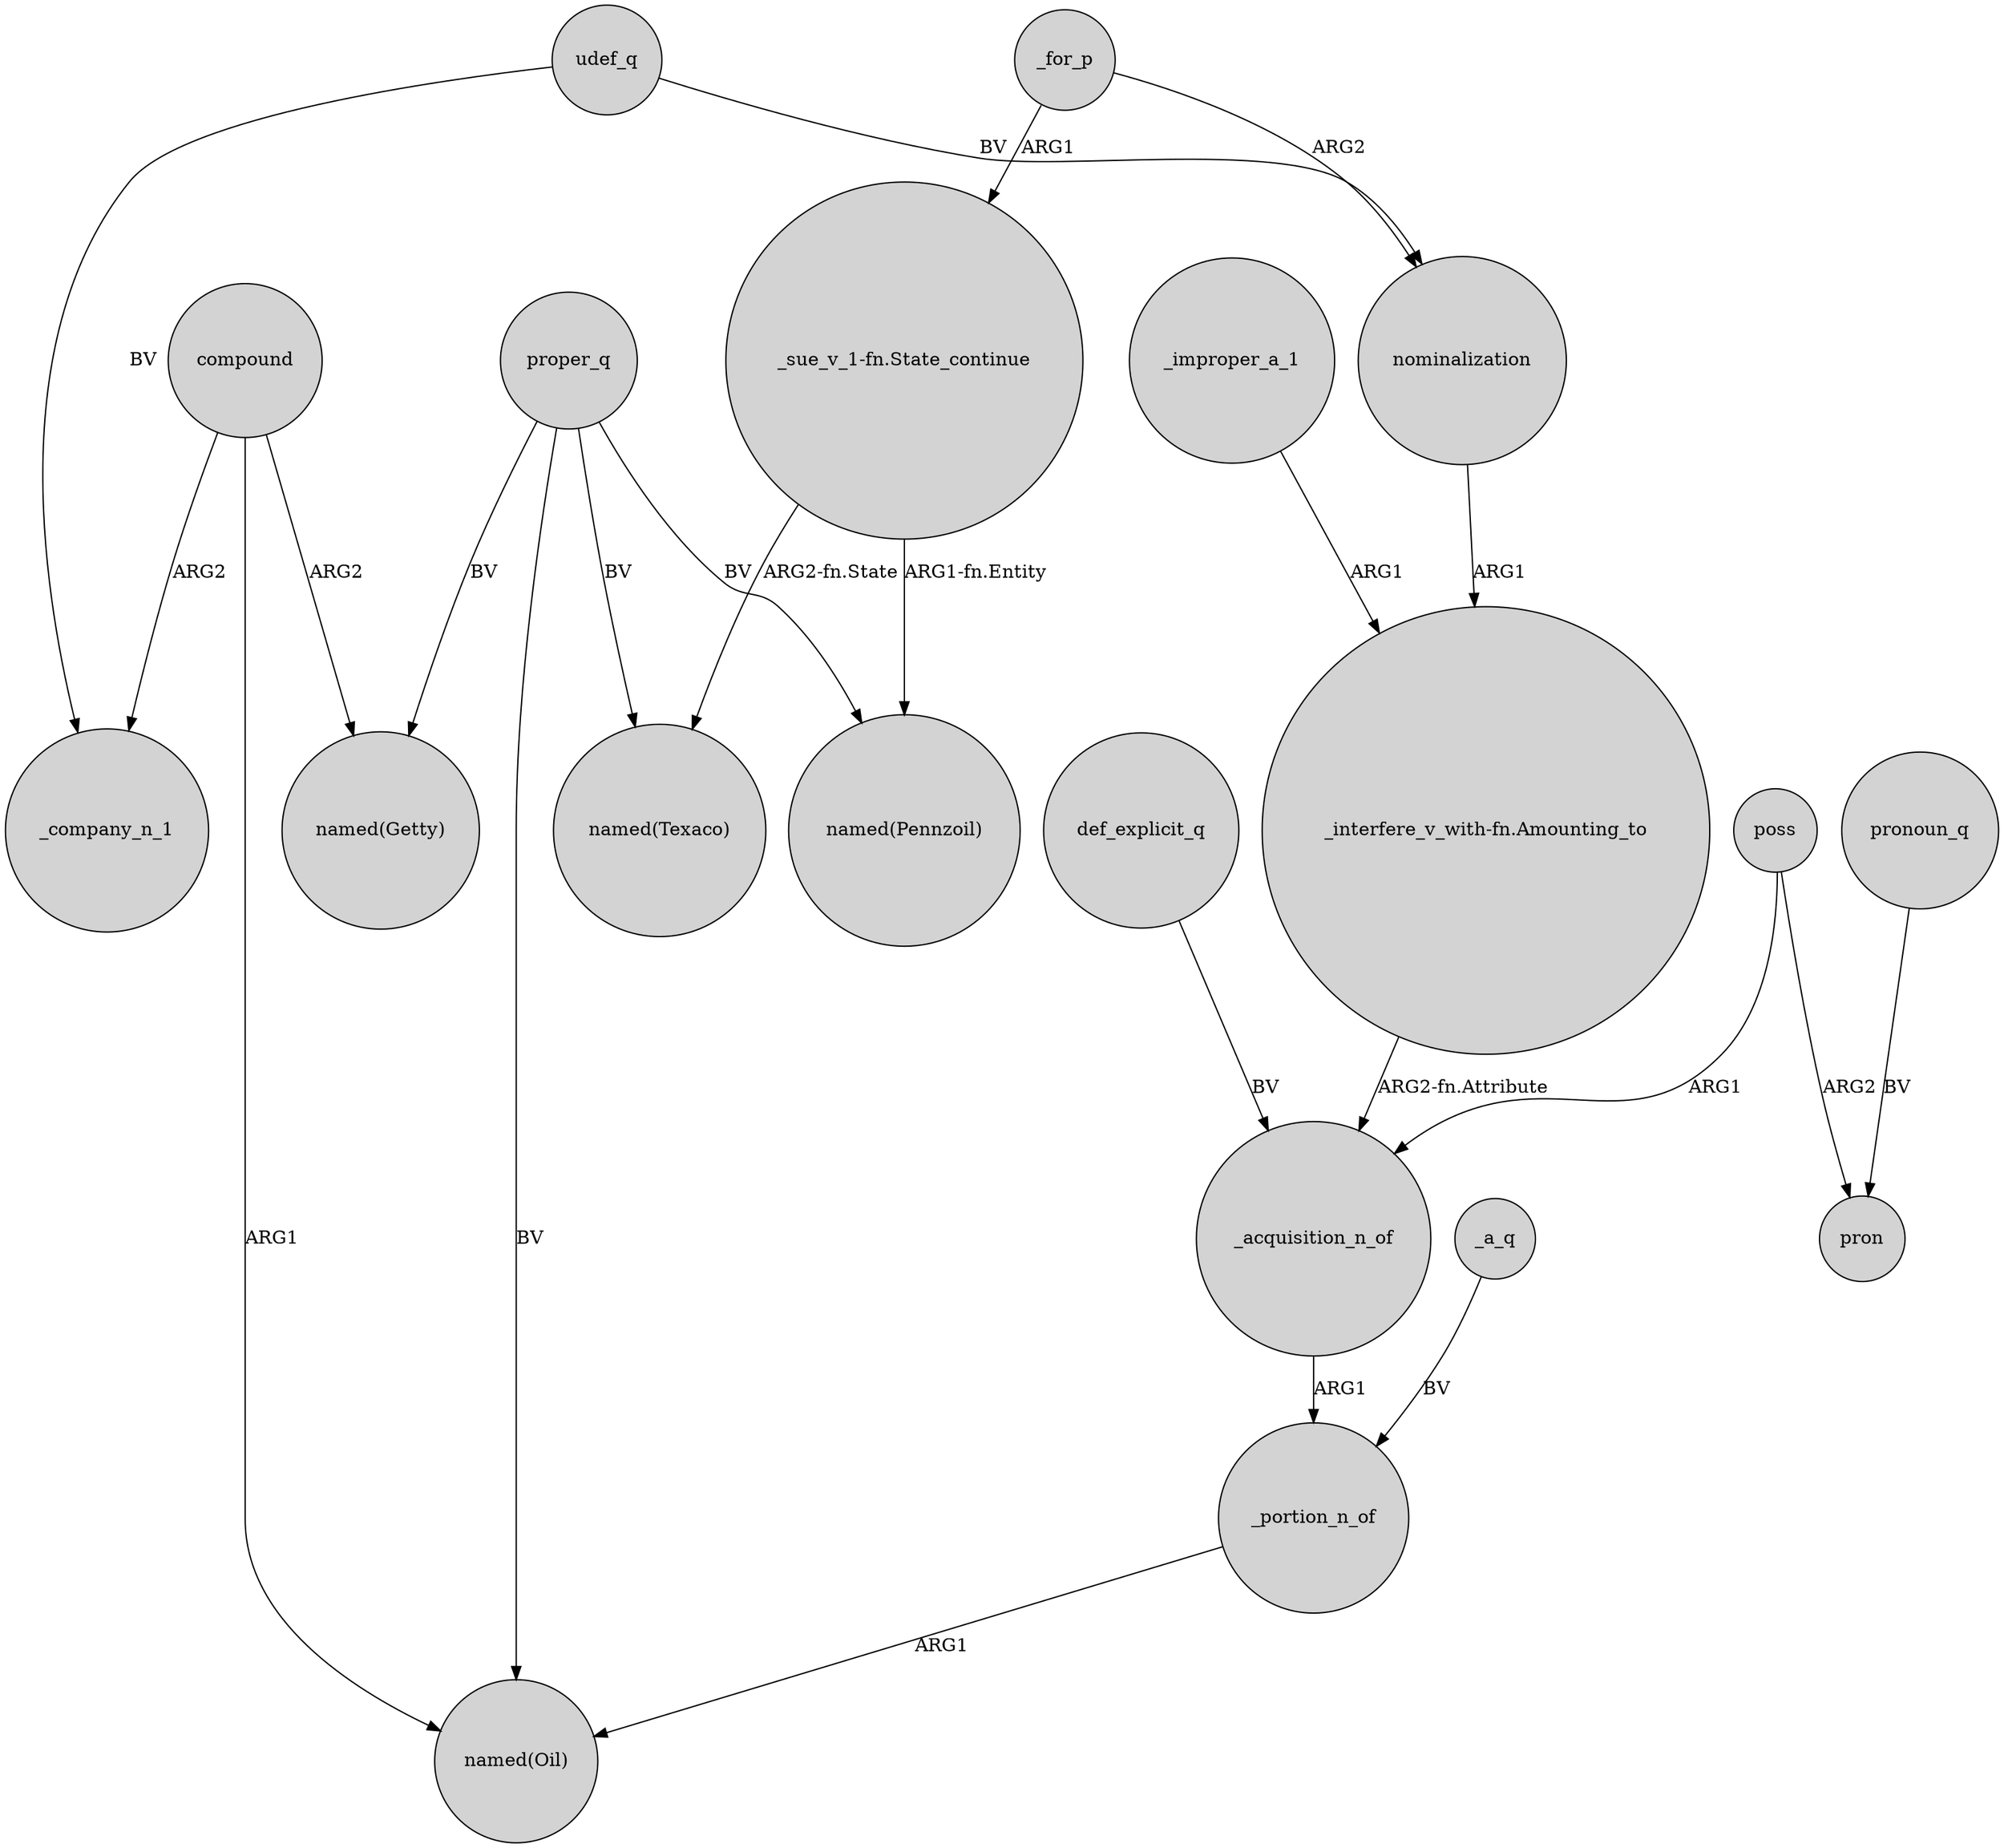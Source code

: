 digraph {
	node [shape=circle style=filled]
	proper_q -> "named(Getty)" [label=BV]
	nominalization -> "_interfere_v_with-fn.Amounting_to" [label=ARG1]
	compound -> _company_n_1 [label=ARG2]
	udef_q -> _company_n_1 [label=BV]
	udef_q -> nominalization [label=BV]
	proper_q -> "named(Texaco)" [label=BV]
	def_explicit_q -> _acquisition_n_of [label=BV]
	pronoun_q -> pron [label=BV]
	poss -> pron [label=ARG2]
	_portion_n_of -> "named(Oil)" [label=ARG1]
	_a_q -> _portion_n_of [label=BV]
	_for_p -> nominalization [label=ARG2]
	compound -> "named(Oil)" [label=ARG1]
	_for_p -> "_sue_v_1-fn.State_continue" [label=ARG1]
	"_sue_v_1-fn.State_continue" -> "named(Texaco)" [label="ARG2-fn.State"]
	proper_q -> "named(Pennzoil)" [label=BV]
	"_interfere_v_with-fn.Amounting_to" -> _acquisition_n_of [label="ARG2-fn.Attribute"]
	_acquisition_n_of -> _portion_n_of [label=ARG1]
	_improper_a_1 -> "_interfere_v_with-fn.Amounting_to" [label=ARG1]
	proper_q -> "named(Oil)" [label=BV]
	compound -> "named(Getty)" [label=ARG2]
	"_sue_v_1-fn.State_continue" -> "named(Pennzoil)" [label="ARG1-fn.Entity"]
	poss -> _acquisition_n_of [label=ARG1]
}
